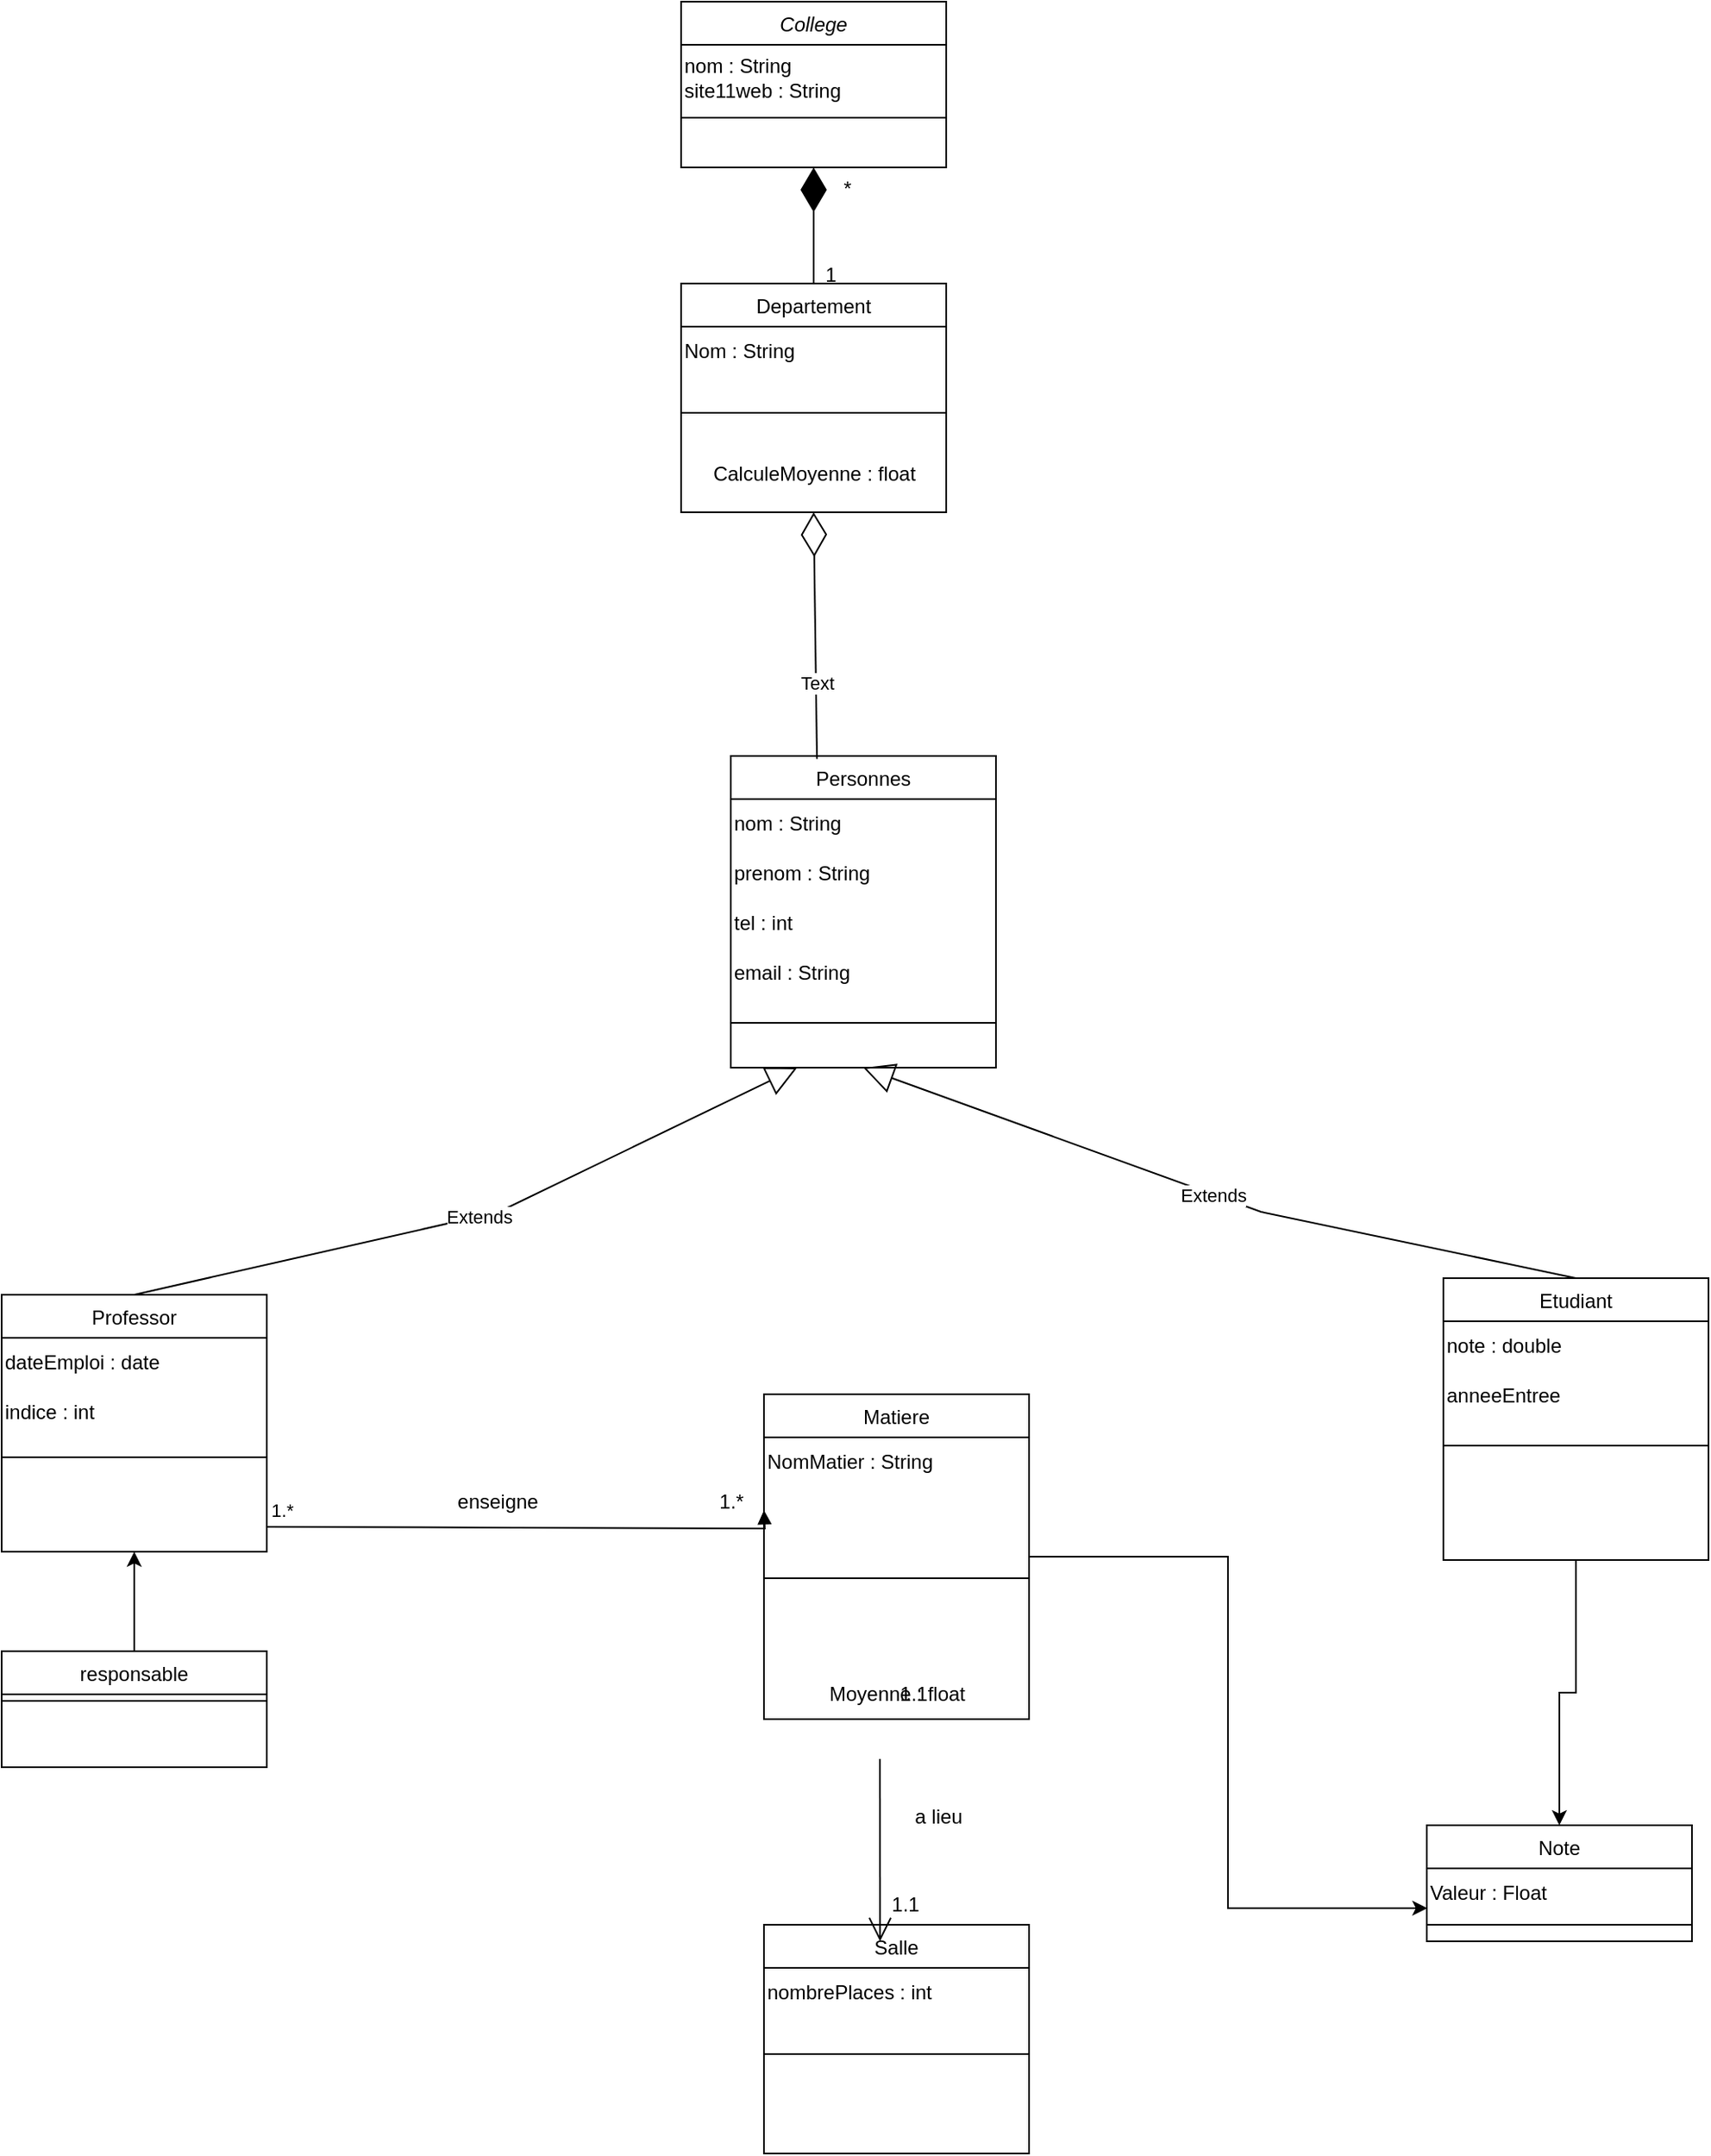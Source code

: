 <mxfile version="26.0.14">
  <diagram id="C5RBs43oDa-KdzZeNtuy" name="Page-1">
    <mxGraphModel dx="2273" dy="1325" grid="1" gridSize="10" guides="1" tooltips="1" connect="1" arrows="1" fold="1" page="1" pageScale="1" pageWidth="827" pageHeight="1169" math="0" shadow="0">
      <root>
        <mxCell id="WIyWlLk6GJQsqaUBKTNV-0" />
        <mxCell id="WIyWlLk6GJQsqaUBKTNV-1" parent="WIyWlLk6GJQsqaUBKTNV-0" />
        <mxCell id="zkfFHV4jXpPFQw0GAbJ--0" value="College" style="swimlane;fontStyle=2;align=center;verticalAlign=top;childLayout=stackLayout;horizontal=1;startSize=26;horizontalStack=0;resizeParent=1;resizeLast=0;collapsible=1;marginBottom=0;rounded=0;shadow=0;strokeWidth=1;" parent="WIyWlLk6GJQsqaUBKTNV-1" vertex="1">
          <mxGeometry x="490" y="50" width="160" height="100" as="geometry">
            <mxRectangle x="230" y="140" width="160" height="26" as="alternateBounds" />
          </mxGeometry>
        </mxCell>
        <mxCell id="Gr5Dl5owXlD1Ot9oNPgT-60" value="&lt;div align=&quot;left&quot;&gt;nom : String&lt;br&gt;site11web : String&lt;/div&gt;" style="text;html=1;align=left;verticalAlign=middle;resizable=0;points=[];autosize=1;strokeColor=none;fillColor=none;" vertex="1" parent="zkfFHV4jXpPFQw0GAbJ--0">
          <mxGeometry y="26" width="160" height="40" as="geometry" />
        </mxCell>
        <mxCell id="zkfFHV4jXpPFQw0GAbJ--4" value="" style="line;html=1;strokeWidth=1;align=left;verticalAlign=middle;spacingTop=-1;spacingLeft=3;spacingRight=3;rotatable=0;labelPosition=right;points=[];portConstraint=eastwest;" parent="zkfFHV4jXpPFQw0GAbJ--0" vertex="1">
          <mxGeometry y="66" width="160" height="8" as="geometry" />
        </mxCell>
        <mxCell id="zkfFHV4jXpPFQw0GAbJ--6" value="Departement" style="swimlane;fontStyle=0;align=center;verticalAlign=top;childLayout=stackLayout;horizontal=1;startSize=26;horizontalStack=0;resizeParent=1;resizeLast=0;collapsible=1;marginBottom=0;rounded=0;shadow=0;strokeWidth=1;" parent="WIyWlLk6GJQsqaUBKTNV-1" vertex="1">
          <mxGeometry x="490" y="220" width="160" height="138" as="geometry">
            <mxRectangle x="130" y="380" width="160" height="26" as="alternateBounds" />
          </mxGeometry>
        </mxCell>
        <mxCell id="Gr5Dl5owXlD1Ot9oNPgT-61" value="&lt;div align=&quot;left&quot;&gt;Nom : String&lt;/div&gt;" style="text;html=1;align=left;verticalAlign=middle;resizable=0;points=[];autosize=1;strokeColor=none;fillColor=none;" vertex="1" parent="zkfFHV4jXpPFQw0GAbJ--6">
          <mxGeometry y="26" width="160" height="30" as="geometry" />
        </mxCell>
        <mxCell id="zkfFHV4jXpPFQw0GAbJ--9" value="" style="line;html=1;strokeWidth=1;align=left;verticalAlign=middle;spacingTop=-1;spacingLeft=3;spacingRight=3;rotatable=0;labelPosition=right;points=[];portConstraint=eastwest;" parent="zkfFHV4jXpPFQw0GAbJ--6" vertex="1">
          <mxGeometry y="56" width="160" height="44" as="geometry" />
        </mxCell>
        <mxCell id="Gr5Dl5owXlD1Ot9oNPgT-74" value="CalculeMoyenne : float" style="text;html=1;align=center;verticalAlign=middle;resizable=0;points=[];autosize=1;strokeColor=none;fillColor=none;" vertex="1" parent="zkfFHV4jXpPFQw0GAbJ--6">
          <mxGeometry y="100" width="160" height="30" as="geometry" />
        </mxCell>
        <mxCell id="zkfFHV4jXpPFQw0GAbJ--13" value="Professor" style="swimlane;fontStyle=0;align=center;verticalAlign=top;childLayout=stackLayout;horizontal=1;startSize=26;horizontalStack=0;resizeParent=1;resizeLast=0;collapsible=1;marginBottom=0;rounded=0;shadow=0;strokeWidth=1;" parent="WIyWlLk6GJQsqaUBKTNV-1" vertex="1">
          <mxGeometry x="80" y="830" width="160" height="155" as="geometry">
            <mxRectangle x="340" y="380" width="170" height="26" as="alternateBounds" />
          </mxGeometry>
        </mxCell>
        <mxCell id="Gr5Dl5owXlD1Ot9oNPgT-7" value="&lt;div align=&quot;left&quot;&gt;dateEmploi : date&lt;/div&gt;" style="text;html=1;align=left;verticalAlign=middle;resizable=0;points=[];autosize=1;strokeColor=none;fillColor=none;" vertex="1" parent="zkfFHV4jXpPFQw0GAbJ--13">
          <mxGeometry y="26" width="160" height="30" as="geometry" />
        </mxCell>
        <mxCell id="Gr5Dl5owXlD1Ot9oNPgT-8" value="&lt;div align=&quot;left&quot;&gt;indice : int&lt;/div&gt;" style="text;html=1;align=left;verticalAlign=middle;resizable=0;points=[];autosize=1;strokeColor=none;fillColor=none;" vertex="1" parent="zkfFHV4jXpPFQw0GAbJ--13">
          <mxGeometry y="56" width="160" height="30" as="geometry" />
        </mxCell>
        <mxCell id="zkfFHV4jXpPFQw0GAbJ--15" value="" style="line;html=1;strokeWidth=1;align=left;verticalAlign=middle;spacingTop=-1;spacingLeft=3;spacingRight=3;rotatable=0;labelPosition=right;points=[];portConstraint=eastwest;" parent="zkfFHV4jXpPFQw0GAbJ--13" vertex="1">
          <mxGeometry y="86" width="160" height="24" as="geometry" />
        </mxCell>
        <mxCell id="Gr5Dl5owXlD1Ot9oNPgT-2" value="" style="edgeStyle=orthogonalEdgeStyle;rounded=0;orthogonalLoop=1;jettySize=auto;html=1;entryX=0.5;entryY=1;entryDx=0;entryDy=0;" edge="1" parent="WIyWlLk6GJQsqaUBKTNV-1" source="Gr5Dl5owXlD1Ot9oNPgT-0" target="zkfFHV4jXpPFQw0GAbJ--13">
          <mxGeometry relative="1" as="geometry" />
        </mxCell>
        <mxCell id="Gr5Dl5owXlD1Ot9oNPgT-0" value="responsable" style="swimlane;fontStyle=0;align=center;verticalAlign=top;childLayout=stackLayout;horizontal=1;startSize=26;horizontalStack=0;resizeParent=1;resizeLast=0;collapsible=1;marginBottom=0;rounded=0;shadow=0;strokeWidth=1;" vertex="1" parent="WIyWlLk6GJQsqaUBKTNV-1">
          <mxGeometry x="80" y="1045.0" width="160" height="70" as="geometry">
            <mxRectangle x="340" y="380" width="170" height="26" as="alternateBounds" />
          </mxGeometry>
        </mxCell>
        <mxCell id="Gr5Dl5owXlD1Ot9oNPgT-1" value="" style="line;html=1;strokeWidth=1;align=left;verticalAlign=middle;spacingTop=-1;spacingLeft=3;spacingRight=3;rotatable=0;labelPosition=right;points=[];portConstraint=eastwest;" vertex="1" parent="Gr5Dl5owXlD1Ot9oNPgT-0">
          <mxGeometry y="26" width="160" height="8" as="geometry" />
        </mxCell>
        <mxCell id="Gr5Dl5owXlD1Ot9oNPgT-10" value="Matiere" style="swimlane;fontStyle=0;align=center;verticalAlign=top;childLayout=stackLayout;horizontal=1;startSize=26;horizontalStack=0;resizeParent=1;resizeLast=0;collapsible=1;marginBottom=0;rounded=0;shadow=0;strokeWidth=1;" vertex="1" parent="WIyWlLk6GJQsqaUBKTNV-1">
          <mxGeometry x="540" y="890" width="160" height="196" as="geometry">
            <mxRectangle x="130" y="380" width="160" height="26" as="alternateBounds" />
          </mxGeometry>
        </mxCell>
        <mxCell id="Gr5Dl5owXlD1Ot9oNPgT-62" value="&lt;div align=&quot;left&quot;&gt;NomMatier : String&lt;/div&gt;" style="text;html=1;align=left;verticalAlign=middle;resizable=0;points=[];autosize=1;strokeColor=none;fillColor=none;" vertex="1" parent="Gr5Dl5owXlD1Ot9oNPgT-10">
          <mxGeometry y="26" width="160" height="30" as="geometry" />
        </mxCell>
        <mxCell id="Gr5Dl5owXlD1Ot9oNPgT-11" value="" style="line;html=1;strokeWidth=1;align=left;verticalAlign=middle;spacingTop=-1;spacingLeft=3;spacingRight=3;rotatable=0;labelPosition=right;points=[];portConstraint=eastwest;" vertex="1" parent="Gr5Dl5owXlD1Ot9oNPgT-10">
          <mxGeometry y="56" width="160" height="110" as="geometry" />
        </mxCell>
        <mxCell id="Gr5Dl5owXlD1Ot9oNPgT-73" value="Moyenne : float" style="text;html=1;align=center;verticalAlign=middle;resizable=0;points=[];autosize=1;strokeColor=none;fillColor=none;" vertex="1" parent="Gr5Dl5owXlD1Ot9oNPgT-10">
          <mxGeometry y="166" width="160" height="30" as="geometry" />
        </mxCell>
        <mxCell id="Gr5Dl5owXlD1Ot9oNPgT-72" style="edgeStyle=orthogonalEdgeStyle;rounded=0;orthogonalLoop=1;jettySize=auto;html=1;entryX=0.5;entryY=0;entryDx=0;entryDy=0;" edge="1" parent="WIyWlLk6GJQsqaUBKTNV-1" source="Gr5Dl5owXlD1Ot9oNPgT-14" target="Gr5Dl5owXlD1Ot9oNPgT-66">
          <mxGeometry relative="1" as="geometry" />
        </mxCell>
        <mxCell id="Gr5Dl5owXlD1Ot9oNPgT-14" value="Etudiant" style="swimlane;fontStyle=0;align=center;verticalAlign=top;childLayout=stackLayout;horizontal=1;startSize=26;horizontalStack=0;resizeParent=1;resizeLast=0;collapsible=1;marginBottom=0;rounded=0;shadow=0;strokeWidth=1;" vertex="1" parent="WIyWlLk6GJQsqaUBKTNV-1">
          <mxGeometry x="950" y="820" width="160" height="170" as="geometry">
            <mxRectangle x="340" y="380" width="170" height="26" as="alternateBounds" />
          </mxGeometry>
        </mxCell>
        <mxCell id="Gr5Dl5owXlD1Ot9oNPgT-19" value="&lt;div align=&quot;left&quot;&gt;note : double&lt;/div&gt;" style="text;html=1;align=left;verticalAlign=middle;resizable=0;points=[];autosize=1;strokeColor=none;fillColor=none;" vertex="1" parent="Gr5Dl5owXlD1Ot9oNPgT-14">
          <mxGeometry y="26" width="160" height="30" as="geometry" />
        </mxCell>
        <mxCell id="Gr5Dl5owXlD1Ot9oNPgT-20" value="&lt;div align=&quot;left&quot;&gt;anneeEntree&lt;/div&gt;" style="text;html=1;align=left;verticalAlign=middle;resizable=0;points=[];autosize=1;strokeColor=none;fillColor=none;" vertex="1" parent="Gr5Dl5owXlD1Ot9oNPgT-14">
          <mxGeometry y="56" width="160" height="30" as="geometry" />
        </mxCell>
        <mxCell id="Gr5Dl5owXlD1Ot9oNPgT-21" value="" style="line;html=1;strokeWidth=1;align=left;verticalAlign=middle;spacingTop=-1;spacingLeft=3;spacingRight=3;rotatable=0;labelPosition=right;points=[];portConstraint=eastwest;" vertex="1" parent="Gr5Dl5owXlD1Ot9oNPgT-14">
          <mxGeometry y="86" width="160" height="30" as="geometry" />
        </mxCell>
        <mxCell id="Gr5Dl5owXlD1Ot9oNPgT-23" value="Salle" style="swimlane;fontStyle=0;align=center;verticalAlign=top;childLayout=stackLayout;horizontal=1;startSize=26;horizontalStack=0;resizeParent=1;resizeLast=0;collapsible=1;marginBottom=0;rounded=0;shadow=0;strokeWidth=1;" vertex="1" parent="WIyWlLk6GJQsqaUBKTNV-1">
          <mxGeometry x="540" y="1210.0" width="160" height="138" as="geometry">
            <mxRectangle x="130" y="380" width="160" height="26" as="alternateBounds" />
          </mxGeometry>
        </mxCell>
        <mxCell id="Gr5Dl5owXlD1Ot9oNPgT-25" value="&lt;div align=&quot;left&quot;&gt;nombrePlaces : int&lt;/div&gt;" style="text;html=1;align=left;verticalAlign=middle;resizable=0;points=[];autosize=1;strokeColor=none;fillColor=none;" vertex="1" parent="Gr5Dl5owXlD1Ot9oNPgT-23">
          <mxGeometry y="26" width="160" height="30" as="geometry" />
        </mxCell>
        <mxCell id="Gr5Dl5owXlD1Ot9oNPgT-24" value="" style="line;html=1;strokeWidth=1;align=left;verticalAlign=middle;spacingTop=-1;spacingLeft=3;spacingRight=3;rotatable=0;labelPosition=right;points=[];portConstraint=eastwest;" vertex="1" parent="Gr5Dl5owXlD1Ot9oNPgT-23">
          <mxGeometry y="56" width="160" height="44" as="geometry" />
        </mxCell>
        <mxCell id="Gr5Dl5owXlD1Ot9oNPgT-26" value="Personnes" style="swimlane;fontStyle=0;align=center;verticalAlign=top;childLayout=stackLayout;horizontal=1;startSize=26;horizontalStack=0;resizeParent=1;resizeLast=0;collapsible=1;marginBottom=0;rounded=0;shadow=0;strokeWidth=1;" vertex="1" parent="WIyWlLk6GJQsqaUBKTNV-1">
          <mxGeometry x="520" y="505.06" width="160" height="188" as="geometry">
            <mxRectangle x="340" y="380" width="170" height="26" as="alternateBounds" />
          </mxGeometry>
        </mxCell>
        <mxCell id="Gr5Dl5owXlD1Ot9oNPgT-27" value="&lt;div align=&quot;left&quot;&gt;nom : String&lt;/div&gt;" style="text;html=1;align=left;verticalAlign=middle;resizable=0;points=[];autosize=1;strokeColor=none;fillColor=none;" vertex="1" parent="Gr5Dl5owXlD1Ot9oNPgT-26">
          <mxGeometry y="26" width="160" height="30" as="geometry" />
        </mxCell>
        <mxCell id="Gr5Dl5owXlD1Ot9oNPgT-28" value="&lt;div align=&quot;left&quot;&gt;prenom : String&lt;/div&gt;" style="text;html=1;align=left;verticalAlign=middle;resizable=0;points=[];autosize=1;strokeColor=none;fillColor=none;" vertex="1" parent="Gr5Dl5owXlD1Ot9oNPgT-26">
          <mxGeometry y="56" width="160" height="30" as="geometry" />
        </mxCell>
        <mxCell id="Gr5Dl5owXlD1Ot9oNPgT-29" value="&lt;div align=&quot;left&quot;&gt;tel : int&lt;/div&gt;" style="text;html=1;align=left;verticalAlign=middle;resizable=0;points=[];autosize=1;strokeColor=none;fillColor=none;" vertex="1" parent="Gr5Dl5owXlD1Ot9oNPgT-26">
          <mxGeometry y="86" width="160" height="30" as="geometry" />
        </mxCell>
        <mxCell id="Gr5Dl5owXlD1Ot9oNPgT-30" value="&lt;div align=&quot;left&quot;&gt;email : String&lt;/div&gt;" style="text;html=1;align=left;verticalAlign=middle;resizable=0;points=[];autosize=1;strokeColor=none;fillColor=none;" vertex="1" parent="Gr5Dl5owXlD1Ot9oNPgT-26">
          <mxGeometry y="116" width="160" height="30" as="geometry" />
        </mxCell>
        <mxCell id="Gr5Dl5owXlD1Ot9oNPgT-33" value="" style="line;html=1;strokeWidth=1;align=left;verticalAlign=middle;spacingTop=-1;spacingLeft=3;spacingRight=3;rotatable=0;labelPosition=right;points=[];portConstraint=eastwest;" vertex="1" parent="Gr5Dl5owXlD1Ot9oNPgT-26">
          <mxGeometry y="146" width="160" height="30" as="geometry" />
        </mxCell>
        <mxCell id="Gr5Dl5owXlD1Ot9oNPgT-44" value="" style="endArrow=diamondThin;endFill=1;endSize=24;html=1;rounded=0;exitX=0.5;exitY=0;exitDx=0;exitDy=0;entryX=0.5;entryY=1;entryDx=0;entryDy=0;" edge="1" parent="WIyWlLk6GJQsqaUBKTNV-1" source="zkfFHV4jXpPFQw0GAbJ--6" target="zkfFHV4jXpPFQw0GAbJ--0">
          <mxGeometry width="160" relative="1" as="geometry">
            <mxPoint x="667" y="210" as="sourcePoint" />
            <mxPoint x="560" y="150" as="targetPoint" />
          </mxGeometry>
        </mxCell>
        <mxCell id="Gr5Dl5owXlD1Ot9oNPgT-45" value="" style="endArrow=diamondThin;endFill=0;endSize=24;html=1;rounded=0;entryX=0.5;entryY=1;entryDx=0;entryDy=0;exitX=0.325;exitY=0.009;exitDx=0;exitDy=0;exitPerimeter=0;" edge="1" parent="WIyWlLk6GJQsqaUBKTNV-1" source="Gr5Dl5owXlD1Ot9oNPgT-26" target="zkfFHV4jXpPFQw0GAbJ--6">
          <mxGeometry width="160" relative="1" as="geometry">
            <mxPoint x="610" y="640" as="sourcePoint" />
            <mxPoint x="610" y="440" as="targetPoint" />
          </mxGeometry>
        </mxCell>
        <mxCell id="Gr5Dl5owXlD1Ot9oNPgT-63" value="Text" style="edgeLabel;html=1;align=center;verticalAlign=middle;resizable=0;points=[];" vertex="1" connectable="0" parent="Gr5Dl5owXlD1Ot9oNPgT-45">
          <mxGeometry x="-0.383" relative="1" as="geometry">
            <mxPoint as="offset" />
          </mxGeometry>
        </mxCell>
        <mxCell id="Gr5Dl5owXlD1Ot9oNPgT-46" value="" style="endArrow=block;endFill=1;html=1;edgeStyle=orthogonalEdgeStyle;align=left;verticalAlign=top;rounded=0;" edge="1" parent="WIyWlLk6GJQsqaUBKTNV-1">
          <mxGeometry x="-1" relative="1" as="geometry">
            <mxPoint x="240" y="970" as="sourcePoint" />
            <mxPoint x="540" y="960" as="targetPoint" />
          </mxGeometry>
        </mxCell>
        <mxCell id="Gr5Dl5owXlD1Ot9oNPgT-52" value="1.*" style="edgeLabel;html=1;align=center;verticalAlign=middle;resizable=0;points=[];" vertex="1" connectable="0" parent="Gr5Dl5owXlD1Ot9oNPgT-46">
          <mxGeometry x="-0.961" y="13" relative="1" as="geometry">
            <mxPoint x="3" y="3" as="offset" />
          </mxGeometry>
        </mxCell>
        <mxCell id="Gr5Dl5owXlD1Ot9oNPgT-48" value="enseigne" style="text;html=1;align=center;verticalAlign=middle;resizable=0;points=[];autosize=1;strokeColor=none;fillColor=none;" vertex="1" parent="WIyWlLk6GJQsqaUBKTNV-1">
          <mxGeometry x="343.5" y="940" width="70" height="30" as="geometry" />
        </mxCell>
        <mxCell id="Gr5Dl5owXlD1Ot9oNPgT-49" value="1.*" style="text;html=1;align=center;verticalAlign=middle;resizable=0;points=[];autosize=1;strokeColor=none;fillColor=none;" vertex="1" parent="WIyWlLk6GJQsqaUBKTNV-1">
          <mxGeometry x="500" y="940" width="40" height="30" as="geometry" />
        </mxCell>
        <mxCell id="Gr5Dl5owXlD1Ot9oNPgT-53" value="" style="endArrow=open;endFill=1;endSize=12;html=1;rounded=0;entryX=0.438;entryY=0.072;entryDx=0;entryDy=0;entryPerimeter=0;" edge="1" parent="WIyWlLk6GJQsqaUBKTNV-1" target="Gr5Dl5owXlD1Ot9oNPgT-23">
          <mxGeometry width="160" relative="1" as="geometry">
            <mxPoint x="610" y="1110" as="sourcePoint" />
            <mxPoint x="610" y="1168.0" as="targetPoint" />
          </mxGeometry>
        </mxCell>
        <mxCell id="Gr5Dl5owXlD1Ot9oNPgT-54" value="a lieu" style="text;html=1;align=center;verticalAlign=middle;resizable=0;points=[];autosize=1;strokeColor=none;fillColor=none;" vertex="1" parent="WIyWlLk6GJQsqaUBKTNV-1">
          <mxGeometry x="620" y="1130.0" width="50" height="30" as="geometry" />
        </mxCell>
        <mxCell id="Gr5Dl5owXlD1Ot9oNPgT-55" value="1.1" style="text;html=1;align=center;verticalAlign=middle;resizable=0;points=[];autosize=1;strokeColor=none;fillColor=none;" vertex="1" parent="WIyWlLk6GJQsqaUBKTNV-1">
          <mxGeometry x="605" y="1183.06" width="40" height="30" as="geometry" />
        </mxCell>
        <mxCell id="Gr5Dl5owXlD1Ot9oNPgT-56" value="1.1" style="text;html=1;align=center;verticalAlign=middle;resizable=0;points=[];autosize=1;strokeColor=none;fillColor=none;" vertex="1" parent="WIyWlLk6GJQsqaUBKTNV-1">
          <mxGeometry x="610" y="1056.0" width="40" height="30" as="geometry" />
        </mxCell>
        <mxCell id="Gr5Dl5owXlD1Ot9oNPgT-57" value="Extends" style="endArrow=block;endSize=16;endFill=0;html=1;rounded=0;exitX=0.5;exitY=0;exitDx=0;exitDy=0;entryX=0.25;entryY=1;entryDx=0;entryDy=0;" edge="1" parent="WIyWlLk6GJQsqaUBKTNV-1" source="zkfFHV4jXpPFQw0GAbJ--13" target="Gr5Dl5owXlD1Ot9oNPgT-26">
          <mxGeometry width="160" relative="1" as="geometry">
            <mxPoint x="710" y="715.06" as="sourcePoint" />
            <mxPoint x="870" y="715.06" as="targetPoint" />
            <Array as="points">
              <mxPoint x="380" y="780" />
            </Array>
          </mxGeometry>
        </mxCell>
        <mxCell id="Gr5Dl5owXlD1Ot9oNPgT-59" value="Extends" style="endArrow=block;endSize=16;endFill=0;html=1;rounded=0;entryX=0.5;entryY=1;entryDx=0;entryDy=0;exitX=0.5;exitY=0;exitDx=0;exitDy=0;" edge="1" parent="WIyWlLk6GJQsqaUBKTNV-1" source="Gr5Dl5owXlD1Ot9oNPgT-14" target="Gr5Dl5owXlD1Ot9oNPgT-26">
          <mxGeometry width="160" relative="1" as="geometry">
            <mxPoint x="710" y="715.06" as="sourcePoint" />
            <mxPoint x="870" y="715.06" as="targetPoint" />
            <Array as="points">
              <mxPoint x="840" y="780" />
            </Array>
          </mxGeometry>
        </mxCell>
        <mxCell id="Gr5Dl5owXlD1Ot9oNPgT-64" value="1" style="text;html=1;align=center;verticalAlign=middle;resizable=0;points=[];autosize=1;strokeColor=none;fillColor=none;" vertex="1" parent="WIyWlLk6GJQsqaUBKTNV-1">
          <mxGeometry x="565" y="200" width="30" height="30" as="geometry" />
        </mxCell>
        <mxCell id="Gr5Dl5owXlD1Ot9oNPgT-65" value="*" style="text;html=1;align=center;verticalAlign=middle;resizable=0;points=[];autosize=1;strokeColor=none;fillColor=none;" vertex="1" parent="WIyWlLk6GJQsqaUBKTNV-1">
          <mxGeometry x="575" y="148" width="30" height="30" as="geometry" />
        </mxCell>
        <mxCell id="Gr5Dl5owXlD1Ot9oNPgT-66" value="Note" style="swimlane;fontStyle=0;align=center;verticalAlign=top;childLayout=stackLayout;horizontal=1;startSize=26;horizontalStack=0;resizeParent=1;resizeLast=0;collapsible=1;marginBottom=0;rounded=0;shadow=0;strokeWidth=1;" vertex="1" parent="WIyWlLk6GJQsqaUBKTNV-1">
          <mxGeometry x="940" y="1150.0" width="160" height="70" as="geometry">
            <mxRectangle x="340" y="380" width="170" height="26" as="alternateBounds" />
          </mxGeometry>
        </mxCell>
        <mxCell id="Gr5Dl5owXlD1Ot9oNPgT-68" value="&lt;div align=&quot;left&quot;&gt;Valeur : Float&lt;/div&gt;" style="text;html=1;align=left;verticalAlign=middle;resizable=0;points=[];autosize=1;strokeColor=none;fillColor=none;" vertex="1" parent="Gr5Dl5owXlD1Ot9oNPgT-66">
          <mxGeometry y="26" width="160" height="30" as="geometry" />
        </mxCell>
        <mxCell id="Gr5Dl5owXlD1Ot9oNPgT-67" value="" style="line;html=1;strokeWidth=1;align=left;verticalAlign=middle;spacingTop=-1;spacingLeft=3;spacingRight=3;rotatable=0;labelPosition=right;points=[];portConstraint=eastwest;" vertex="1" parent="Gr5Dl5owXlD1Ot9oNPgT-66">
          <mxGeometry y="56" width="160" height="8" as="geometry" />
        </mxCell>
        <mxCell id="Gr5Dl5owXlD1Ot9oNPgT-71" style="edgeStyle=orthogonalEdgeStyle;rounded=0;orthogonalLoop=1;jettySize=auto;html=1;entryX=0.002;entryY=0.8;entryDx=0;entryDy=0;entryPerimeter=0;" edge="1" parent="WIyWlLk6GJQsqaUBKTNV-1" source="Gr5Dl5owXlD1Ot9oNPgT-10" target="Gr5Dl5owXlD1Ot9oNPgT-68">
          <mxGeometry relative="1" as="geometry" />
        </mxCell>
      </root>
    </mxGraphModel>
  </diagram>
</mxfile>
